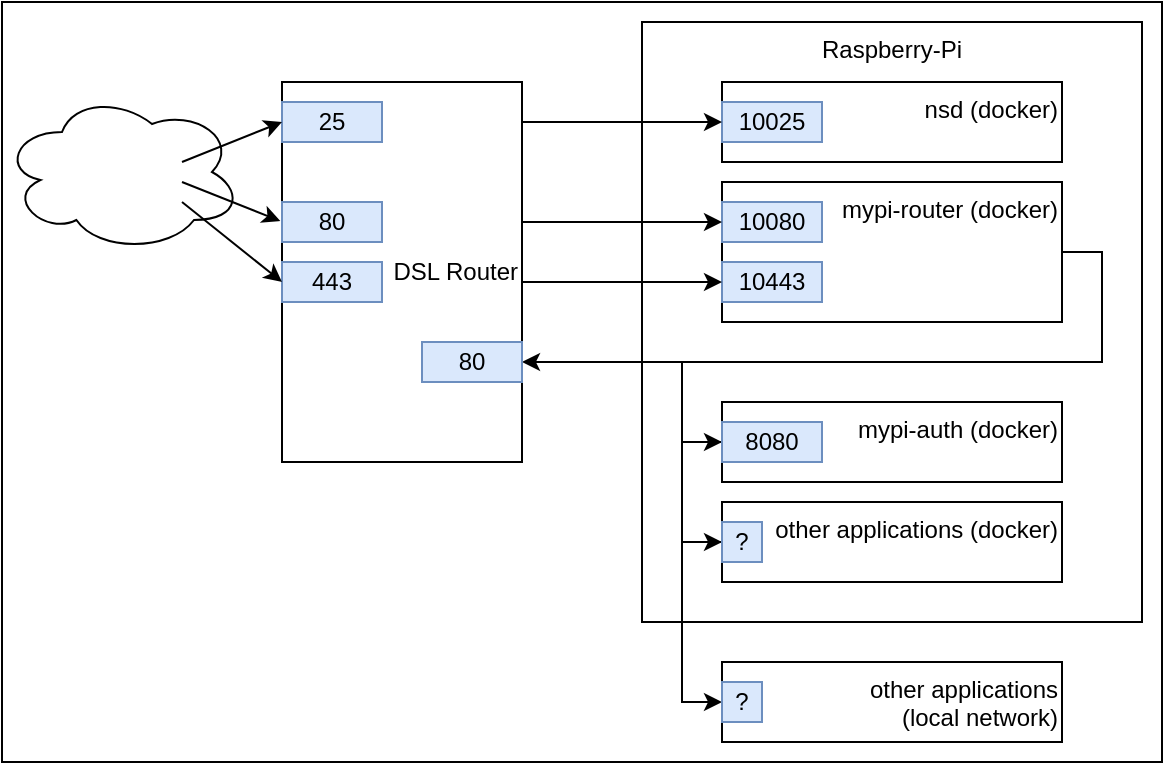 <mxfile version="22.1.18" type="github">
  <diagram name="Page-1" id="y0OPLyNs01D7GUPlSSwl">
    <mxGraphModel dx="1062" dy="564" grid="1" gridSize="10" guides="1" tooltips="1" connect="1" arrows="1" fold="1" page="1" pageScale="1" pageWidth="827" pageHeight="1169" math="0" shadow="0">
      <root>
        <mxCell id="0" />
        <mxCell id="1" parent="0" />
        <mxCell id="6Ch_1Aqiy034qqtVkkh1-39" value="" style="rounded=0;whiteSpace=wrap;html=1;" vertex="1" parent="1">
          <mxGeometry y="80" width="580" height="380" as="geometry" />
        </mxCell>
        <mxCell id="6Ch_1Aqiy034qqtVkkh1-1" value="DSL Router" style="rounded=0;whiteSpace=wrap;html=1;align=right;" vertex="1" parent="1">
          <mxGeometry x="140" y="120" width="120" height="190" as="geometry" />
        </mxCell>
        <mxCell id="6Ch_1Aqiy034qqtVkkh1-2" value="443" style="rounded=0;whiteSpace=wrap;html=1;fillColor=#dae8fc;strokeColor=#6c8ebf;" vertex="1" parent="1">
          <mxGeometry x="140" y="210" width="50" height="20" as="geometry" />
        </mxCell>
        <mxCell id="6Ch_1Aqiy034qqtVkkh1-3" value="25" style="rounded=0;whiteSpace=wrap;html=1;fillColor=#dae8fc;strokeColor=#6c8ebf;" vertex="1" parent="1">
          <mxGeometry x="140" y="130" width="50" height="20" as="geometry" />
        </mxCell>
        <mxCell id="6Ch_1Aqiy034qqtVkkh1-4" value="" style="ellipse;shape=cloud;whiteSpace=wrap;html=1;" vertex="1" parent="1">
          <mxGeometry y="125" width="120" height="80" as="geometry" />
        </mxCell>
        <mxCell id="6Ch_1Aqiy034qqtVkkh1-5" value="Raspberry-Pi" style="rounded=0;whiteSpace=wrap;html=1;shadow=0;glass=0;verticalAlign=top;" vertex="1" parent="1">
          <mxGeometry x="320" y="90" width="250" height="300" as="geometry" />
        </mxCell>
        <mxCell id="6Ch_1Aqiy034qqtVkkh1-21" style="edgeStyle=orthogonalEdgeStyle;rounded=0;orthogonalLoop=1;jettySize=auto;html=1;exitX=1;exitY=0.5;exitDx=0;exitDy=0;entryX=1;entryY=0.5;entryDx=0;entryDy=0;" edge="1" parent="1" source="6Ch_1Aqiy034qqtVkkh1-7" target="6Ch_1Aqiy034qqtVkkh1-20">
          <mxGeometry relative="1" as="geometry" />
        </mxCell>
        <mxCell id="6Ch_1Aqiy034qqtVkkh1-24" style="edgeStyle=orthogonalEdgeStyle;rounded=0;orthogonalLoop=1;jettySize=auto;html=1;exitX=1;exitY=0.5;exitDx=0;exitDy=0;entryX=0;entryY=0.5;entryDx=0;entryDy=0;" edge="1" parent="1" source="6Ch_1Aqiy034qqtVkkh1-7" target="6Ch_1Aqiy034qqtVkkh1-23">
          <mxGeometry relative="1" as="geometry">
            <Array as="points">
              <mxPoint x="550" y="205" />
              <mxPoint x="550" y="260" />
              <mxPoint x="340" y="260" />
              <mxPoint x="340" y="300" />
            </Array>
          </mxGeometry>
        </mxCell>
        <mxCell id="6Ch_1Aqiy034qqtVkkh1-7" value="mypi-router (docker)" style="rounded=0;whiteSpace=wrap;html=1;verticalAlign=top;align=right;" vertex="1" parent="1">
          <mxGeometry x="360" y="170" width="170" height="70" as="geometry" />
        </mxCell>
        <mxCell id="6Ch_1Aqiy034qqtVkkh1-8" value="nsd&amp;nbsp;(docker)" style="rounded=0;whiteSpace=wrap;html=1;verticalAlign=top;align=right;" vertex="1" parent="1">
          <mxGeometry x="360" y="120" width="170" height="40" as="geometry" />
        </mxCell>
        <mxCell id="6Ch_1Aqiy034qqtVkkh1-9" value="10443" style="rounded=0;whiteSpace=wrap;html=1;fillColor=#dae8fc;strokeColor=#6c8ebf;" vertex="1" parent="1">
          <mxGeometry x="360" y="210" width="50" height="20" as="geometry" />
        </mxCell>
        <mxCell id="6Ch_1Aqiy034qqtVkkh1-11" value="10025" style="rounded=0;whiteSpace=wrap;html=1;fillColor=#dae8fc;strokeColor=#6c8ebf;" vertex="1" parent="1">
          <mxGeometry x="360" y="130" width="50" height="20" as="geometry" />
        </mxCell>
        <mxCell id="6Ch_1Aqiy034qqtVkkh1-15" value="10080" style="rounded=0;whiteSpace=wrap;html=1;fillColor=#dae8fc;strokeColor=#6c8ebf;" vertex="1" parent="1">
          <mxGeometry x="360" y="180" width="50" height="20" as="geometry" />
        </mxCell>
        <mxCell id="6Ch_1Aqiy034qqtVkkh1-16" value="80" style="rounded=0;whiteSpace=wrap;html=1;fillColor=#dae8fc;strokeColor=#6c8ebf;" vertex="1" parent="1">
          <mxGeometry x="140" y="180" width="50" height="20" as="geometry" />
        </mxCell>
        <mxCell id="6Ch_1Aqiy034qqtVkkh1-17" style="edgeStyle=orthogonalEdgeStyle;rounded=0;orthogonalLoop=1;jettySize=auto;html=1;" edge="1" parent="1" target="6Ch_1Aqiy034qqtVkkh1-11">
          <mxGeometry relative="1" as="geometry">
            <mxPoint x="260" y="140" as="sourcePoint" />
            <Array as="points">
              <mxPoint x="262" y="140" />
            </Array>
          </mxGeometry>
        </mxCell>
        <mxCell id="6Ch_1Aqiy034qqtVkkh1-18" style="edgeStyle=orthogonalEdgeStyle;rounded=0;orthogonalLoop=1;jettySize=auto;html=1;exitX=1;exitY=0.5;exitDx=0;exitDy=0;entryX=0;entryY=0.5;entryDx=0;entryDy=0;" edge="1" parent="1" source="6Ch_1Aqiy034qqtVkkh1-1" target="6Ch_1Aqiy034qqtVkkh1-15">
          <mxGeometry relative="1" as="geometry">
            <Array as="points">
              <mxPoint x="260" y="190" />
            </Array>
          </mxGeometry>
        </mxCell>
        <mxCell id="6Ch_1Aqiy034qqtVkkh1-19" style="edgeStyle=orthogonalEdgeStyle;rounded=0;orthogonalLoop=1;jettySize=auto;html=1;exitX=1;exitY=0.75;exitDx=0;exitDy=0;" edge="1" parent="1" source="6Ch_1Aqiy034qqtVkkh1-1" target="6Ch_1Aqiy034qqtVkkh1-9">
          <mxGeometry relative="1" as="geometry">
            <Array as="points">
              <mxPoint x="260" y="220" />
            </Array>
          </mxGeometry>
        </mxCell>
        <mxCell id="6Ch_1Aqiy034qqtVkkh1-20" value="80" style="rounded=0;whiteSpace=wrap;html=1;fillColor=#dae8fc;strokeColor=#6c8ebf;" vertex="1" parent="1">
          <mxGeometry x="210" y="250" width="50" height="20" as="geometry" />
        </mxCell>
        <mxCell id="6Ch_1Aqiy034qqtVkkh1-22" value="mypi-auth&amp;nbsp;(docker)" style="rounded=0;whiteSpace=wrap;html=1;verticalAlign=top;align=right;" vertex="1" parent="1">
          <mxGeometry x="360" y="280" width="170" height="40" as="geometry" />
        </mxCell>
        <mxCell id="6Ch_1Aqiy034qqtVkkh1-29" style="edgeStyle=orthogonalEdgeStyle;rounded=0;orthogonalLoop=1;jettySize=auto;html=1;exitX=0;exitY=0.5;exitDx=0;exitDy=0;entryX=0;entryY=0.5;entryDx=0;entryDy=0;" edge="1" parent="1" source="6Ch_1Aqiy034qqtVkkh1-23" target="6Ch_1Aqiy034qqtVkkh1-27">
          <mxGeometry relative="1" as="geometry" />
        </mxCell>
        <mxCell id="6Ch_1Aqiy034qqtVkkh1-23" value="8080" style="rounded=0;whiteSpace=wrap;html=1;fillColor=#dae8fc;strokeColor=#6c8ebf;" vertex="1" parent="1">
          <mxGeometry x="360" y="290" width="50" height="20" as="geometry" />
        </mxCell>
        <mxCell id="6Ch_1Aqiy034qqtVkkh1-26" value="other applications (docker)" style="rounded=0;whiteSpace=wrap;html=1;verticalAlign=top;align=right;" vertex="1" parent="1">
          <mxGeometry x="360" y="330" width="170" height="40" as="geometry" />
        </mxCell>
        <mxCell id="6Ch_1Aqiy034qqtVkkh1-32" style="edgeStyle=orthogonalEdgeStyle;rounded=0;orthogonalLoop=1;jettySize=auto;html=1;exitX=0;exitY=0.5;exitDx=0;exitDy=0;entryX=0;entryY=0.5;entryDx=0;entryDy=0;" edge="1" parent="1" source="6Ch_1Aqiy034qqtVkkh1-27" target="6Ch_1Aqiy034qqtVkkh1-31">
          <mxGeometry relative="1" as="geometry" />
        </mxCell>
        <mxCell id="6Ch_1Aqiy034qqtVkkh1-27" value="?" style="rounded=0;whiteSpace=wrap;html=1;fillColor=#dae8fc;strokeColor=#6c8ebf;" vertex="1" parent="1">
          <mxGeometry x="360" y="340" width="20" height="20" as="geometry" />
        </mxCell>
        <mxCell id="6Ch_1Aqiy034qqtVkkh1-30" value="other applications &lt;br&gt;(local network)" style="rounded=0;whiteSpace=wrap;html=1;verticalAlign=top;align=right;" vertex="1" parent="1">
          <mxGeometry x="360" y="410" width="170" height="40" as="geometry" />
        </mxCell>
        <mxCell id="6Ch_1Aqiy034qqtVkkh1-31" value="?" style="rounded=0;whiteSpace=wrap;html=1;fillColor=#dae8fc;strokeColor=#6c8ebf;" vertex="1" parent="1">
          <mxGeometry x="360" y="420" width="20" height="20" as="geometry" />
        </mxCell>
        <mxCell id="6Ch_1Aqiy034qqtVkkh1-36" value="" style="endArrow=classic;html=1;rounded=0;entryX=0;entryY=0.5;entryDx=0;entryDy=0;" edge="1" parent="1" target="6Ch_1Aqiy034qqtVkkh1-3">
          <mxGeometry width="50" height="50" relative="1" as="geometry">
            <mxPoint x="90" y="160" as="sourcePoint" />
            <mxPoint x="140" y="110" as="targetPoint" />
          </mxGeometry>
        </mxCell>
        <mxCell id="6Ch_1Aqiy034qqtVkkh1-37" value="" style="endArrow=classic;html=1;rounded=0;entryX=-0.007;entryY=0.366;entryDx=0;entryDy=0;entryPerimeter=0;" edge="1" parent="1" target="6Ch_1Aqiy034qqtVkkh1-1">
          <mxGeometry width="50" height="50" relative="1" as="geometry">
            <mxPoint x="90" y="170" as="sourcePoint" />
            <mxPoint x="140" y="120" as="targetPoint" />
          </mxGeometry>
        </mxCell>
        <mxCell id="6Ch_1Aqiy034qqtVkkh1-38" value="" style="endArrow=classic;html=1;rounded=0;entryX=0;entryY=0.5;entryDx=0;entryDy=0;" edge="1" parent="1" target="6Ch_1Aqiy034qqtVkkh1-2">
          <mxGeometry width="50" height="50" relative="1" as="geometry">
            <mxPoint x="90" y="180" as="sourcePoint" />
            <mxPoint x="140" y="130" as="targetPoint" />
          </mxGeometry>
        </mxCell>
      </root>
    </mxGraphModel>
  </diagram>
</mxfile>
